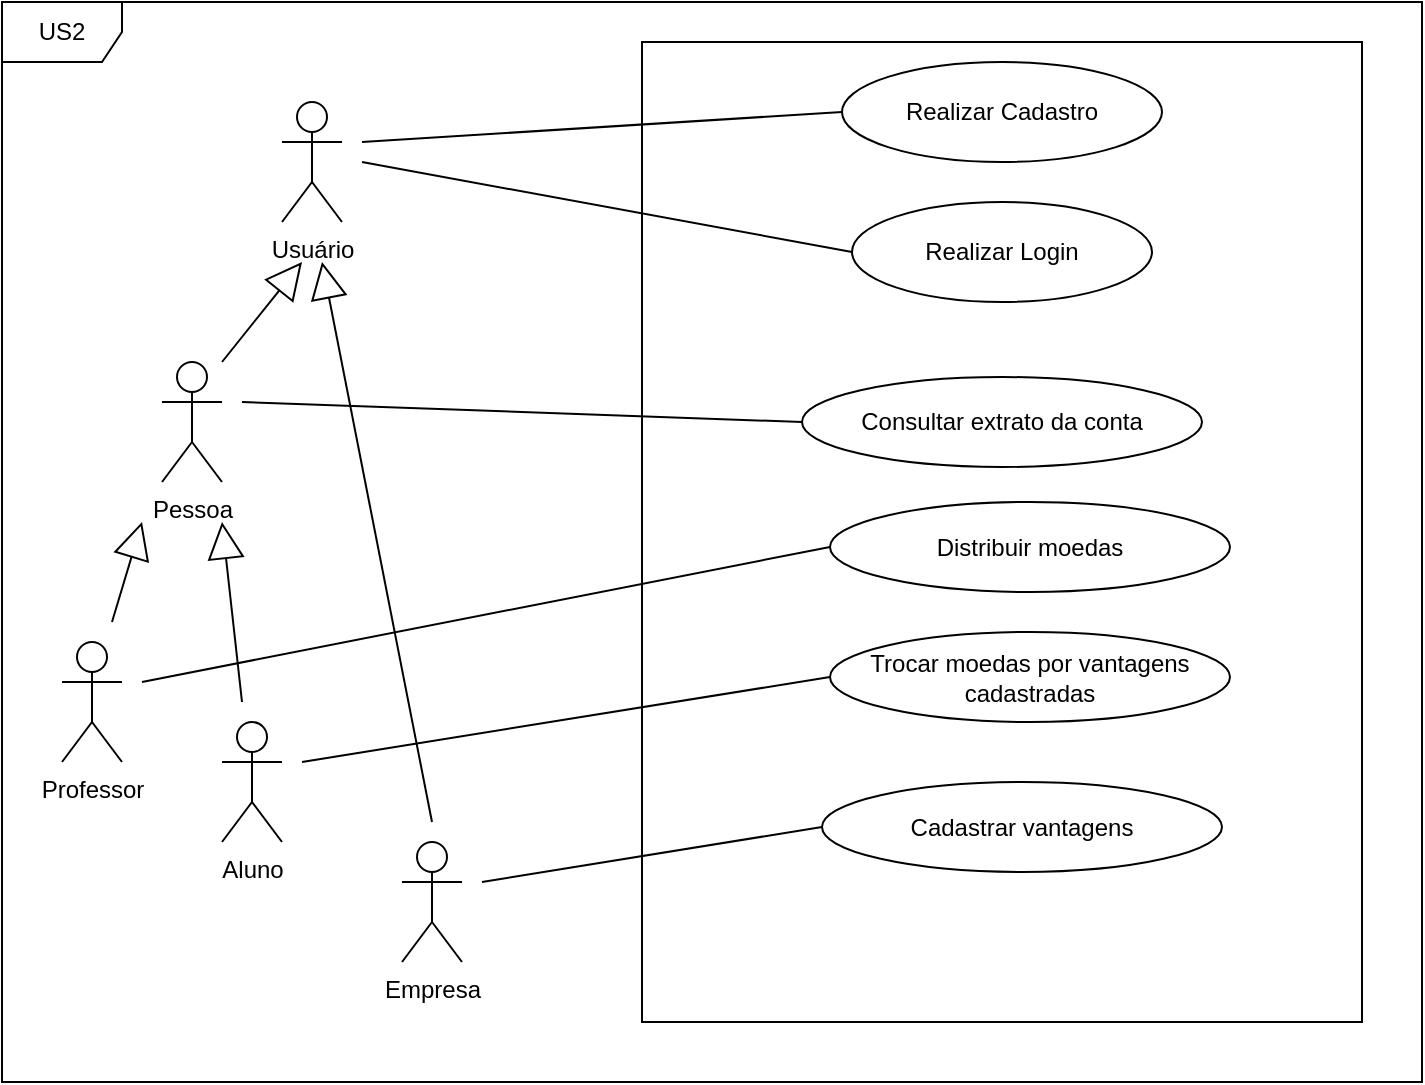<mxfile version="21.2.9" type="device">
  <diagram name="Página-1" id="zZdcpeNf8V_d-15-9GkD">
    <mxGraphModel dx="880" dy="1697" grid="1" gridSize="10" guides="1" tooltips="1" connect="1" arrows="1" fold="1" page="1" pageScale="1" pageWidth="827" pageHeight="1169" math="0" shadow="0">
      <root>
        <mxCell id="0" />
        <mxCell id="1" parent="0" />
        <mxCell id="w5ixAtrGYWYDF9H7z7PE-1" value="Usuário&lt;br&gt;" style="shape=umlActor;verticalLabelPosition=bottom;verticalAlign=top;html=1;outlineConnect=0;" vertex="1" parent="1">
          <mxGeometry x="140" y="-440" width="30" height="60" as="geometry" />
        </mxCell>
        <mxCell id="w5ixAtrGYWYDF9H7z7PE-2" value="Empresa" style="shape=umlActor;verticalLabelPosition=bottom;verticalAlign=top;html=1;outlineConnect=0;" vertex="1" parent="1">
          <mxGeometry x="200" y="-70" width="30" height="60" as="geometry" />
        </mxCell>
        <mxCell id="w5ixAtrGYWYDF9H7z7PE-4" value="Aluno" style="shape=umlActor;verticalLabelPosition=bottom;verticalAlign=top;html=1;outlineConnect=0;" vertex="1" parent="1">
          <mxGeometry x="110" y="-130" width="30" height="60" as="geometry" />
        </mxCell>
        <mxCell id="w5ixAtrGYWYDF9H7z7PE-5" value="Professor" style="shape=umlActor;verticalLabelPosition=bottom;verticalAlign=top;html=1;outlineConnect=0;" vertex="1" parent="1">
          <mxGeometry x="30" y="-170" width="30" height="60" as="geometry" />
        </mxCell>
        <mxCell id="w5ixAtrGYWYDF9H7z7PE-6" value="Pessoa" style="shape=umlActor;verticalLabelPosition=bottom;verticalAlign=top;html=1;outlineConnect=0;" vertex="1" parent="1">
          <mxGeometry x="80" y="-310" width="30" height="60" as="geometry" />
        </mxCell>
        <mxCell id="w5ixAtrGYWYDF9H7z7PE-9" value="" style="endArrow=block;endSize=16;endFill=0;html=1;rounded=0;" edge="1" parent="1">
          <mxGeometry x="0.002" width="160" relative="1" as="geometry">
            <mxPoint x="55" y="-180" as="sourcePoint" />
            <mxPoint x="70" y="-230" as="targetPoint" />
            <mxPoint as="offset" />
          </mxGeometry>
        </mxCell>
        <mxCell id="w5ixAtrGYWYDF9H7z7PE-10" value="" style="endArrow=block;endSize=16;endFill=0;html=1;rounded=0;" edge="1" parent="1">
          <mxGeometry width="160" relative="1" as="geometry">
            <mxPoint x="110" y="-310" as="sourcePoint" />
            <mxPoint x="150" y="-360" as="targetPoint" />
          </mxGeometry>
        </mxCell>
        <mxCell id="w5ixAtrGYWYDF9H7z7PE-11" value="" style="endArrow=block;endSize=16;endFill=0;html=1;rounded=0;" edge="1" parent="1">
          <mxGeometry width="160" relative="1" as="geometry">
            <mxPoint x="215" y="-80" as="sourcePoint" />
            <mxPoint x="160" y="-360" as="targetPoint" />
          </mxGeometry>
        </mxCell>
        <mxCell id="w5ixAtrGYWYDF9H7z7PE-12" value="" style="endArrow=block;endSize=16;endFill=0;html=1;rounded=0;" edge="1" parent="1">
          <mxGeometry width="160" relative="1" as="geometry">
            <mxPoint x="120" y="-140" as="sourcePoint" />
            <mxPoint x="110" y="-230" as="targetPoint" />
          </mxGeometry>
        </mxCell>
        <mxCell id="w5ixAtrGYWYDF9H7z7PE-16" value="US2" style="shape=umlFrame;whiteSpace=wrap;html=1;pointerEvents=0;" vertex="1" parent="1">
          <mxGeometry y="-490" width="710" height="540" as="geometry" />
        </mxCell>
        <mxCell id="w5ixAtrGYWYDF9H7z7PE-18" value="" style="rounded=0;whiteSpace=wrap;html=1;" vertex="1" parent="1">
          <mxGeometry x="320" y="-470" width="360" height="490" as="geometry" />
        </mxCell>
        <mxCell id="w5ixAtrGYWYDF9H7z7PE-25" value="Realizar Cadastro" style="ellipse;whiteSpace=wrap;html=1;" vertex="1" parent="1">
          <mxGeometry x="420" y="-460" width="160" height="50" as="geometry" />
        </mxCell>
        <mxCell id="w5ixAtrGYWYDF9H7z7PE-26" value="Realizar Login" style="ellipse;whiteSpace=wrap;html=1;" vertex="1" parent="1">
          <mxGeometry x="425" y="-390" width="150" height="50" as="geometry" />
        </mxCell>
        <mxCell id="w5ixAtrGYWYDF9H7z7PE-27" value="Consultar extrato da conta" style="ellipse;whiteSpace=wrap;html=1;" vertex="1" parent="1">
          <mxGeometry x="400" y="-302.5" width="200" height="45" as="geometry" />
        </mxCell>
        <mxCell id="w5ixAtrGYWYDF9H7z7PE-32" value="Distribuir moedas" style="ellipse;whiteSpace=wrap;html=1;" vertex="1" parent="1">
          <mxGeometry x="414" y="-240" width="200" height="45" as="geometry" />
        </mxCell>
        <mxCell id="w5ixAtrGYWYDF9H7z7PE-33" value="Trocar moedas por vantagens cadastradas" style="ellipse;whiteSpace=wrap;html=1;" vertex="1" parent="1">
          <mxGeometry x="414" y="-175" width="200" height="45" as="geometry" />
        </mxCell>
        <mxCell id="w5ixAtrGYWYDF9H7z7PE-35" value="" style="endArrow=none;html=1;rounded=0;entryX=0;entryY=0.5;entryDx=0;entryDy=0;" edge="1" parent="1" target="w5ixAtrGYWYDF9H7z7PE-25">
          <mxGeometry width="50" height="50" relative="1" as="geometry">
            <mxPoint x="180" y="-420" as="sourcePoint" />
            <mxPoint x="440" y="-170" as="targetPoint" />
          </mxGeometry>
        </mxCell>
        <mxCell id="w5ixAtrGYWYDF9H7z7PE-36" value="" style="endArrow=none;html=1;rounded=0;entryX=0;entryY=0.5;entryDx=0;entryDy=0;" edge="1" parent="1" target="w5ixAtrGYWYDF9H7z7PE-26">
          <mxGeometry width="50" height="50" relative="1" as="geometry">
            <mxPoint x="180" y="-410" as="sourcePoint" />
            <mxPoint x="430" y="-425" as="targetPoint" />
          </mxGeometry>
        </mxCell>
        <mxCell id="w5ixAtrGYWYDF9H7z7PE-37" value="" style="endArrow=none;html=1;rounded=0;entryX=0;entryY=0.5;entryDx=0;entryDy=0;" edge="1" parent="1" target="w5ixAtrGYWYDF9H7z7PE-27">
          <mxGeometry width="50" height="50" relative="1" as="geometry">
            <mxPoint x="120" y="-290" as="sourcePoint" />
            <mxPoint x="435" y="-355" as="targetPoint" />
          </mxGeometry>
        </mxCell>
        <mxCell id="w5ixAtrGYWYDF9H7z7PE-39" value="" style="endArrow=none;html=1;rounded=0;entryX=0;entryY=0.5;entryDx=0;entryDy=0;" edge="1" parent="1" target="w5ixAtrGYWYDF9H7z7PE-32">
          <mxGeometry width="50" height="50" relative="1" as="geometry">
            <mxPoint x="70" y="-150" as="sourcePoint" />
            <mxPoint x="455" y="-335" as="targetPoint" />
          </mxGeometry>
        </mxCell>
        <mxCell id="w5ixAtrGYWYDF9H7z7PE-40" value="" style="endArrow=none;html=1;rounded=0;entryX=0;entryY=0.5;entryDx=0;entryDy=0;" edge="1" parent="1" target="w5ixAtrGYWYDF9H7z7PE-33">
          <mxGeometry width="50" height="50" relative="1" as="geometry">
            <mxPoint x="150" y="-110" as="sourcePoint" />
            <mxPoint x="465" y="-325" as="targetPoint" />
          </mxGeometry>
        </mxCell>
        <mxCell id="w5ixAtrGYWYDF9H7z7PE-42" value="Cadastrar vantagens" style="ellipse;whiteSpace=wrap;html=1;" vertex="1" parent="1">
          <mxGeometry x="410" y="-100" width="200" height="45" as="geometry" />
        </mxCell>
        <mxCell id="w5ixAtrGYWYDF9H7z7PE-43" value="" style="endArrow=none;html=1;rounded=0;entryX=0;entryY=0.5;entryDx=0;entryDy=0;" edge="1" parent="1" target="w5ixAtrGYWYDF9H7z7PE-42">
          <mxGeometry width="50" height="50" relative="1" as="geometry">
            <mxPoint x="240" y="-50" as="sourcePoint" />
            <mxPoint x="440" y="-160" as="targetPoint" />
          </mxGeometry>
        </mxCell>
      </root>
    </mxGraphModel>
  </diagram>
</mxfile>
